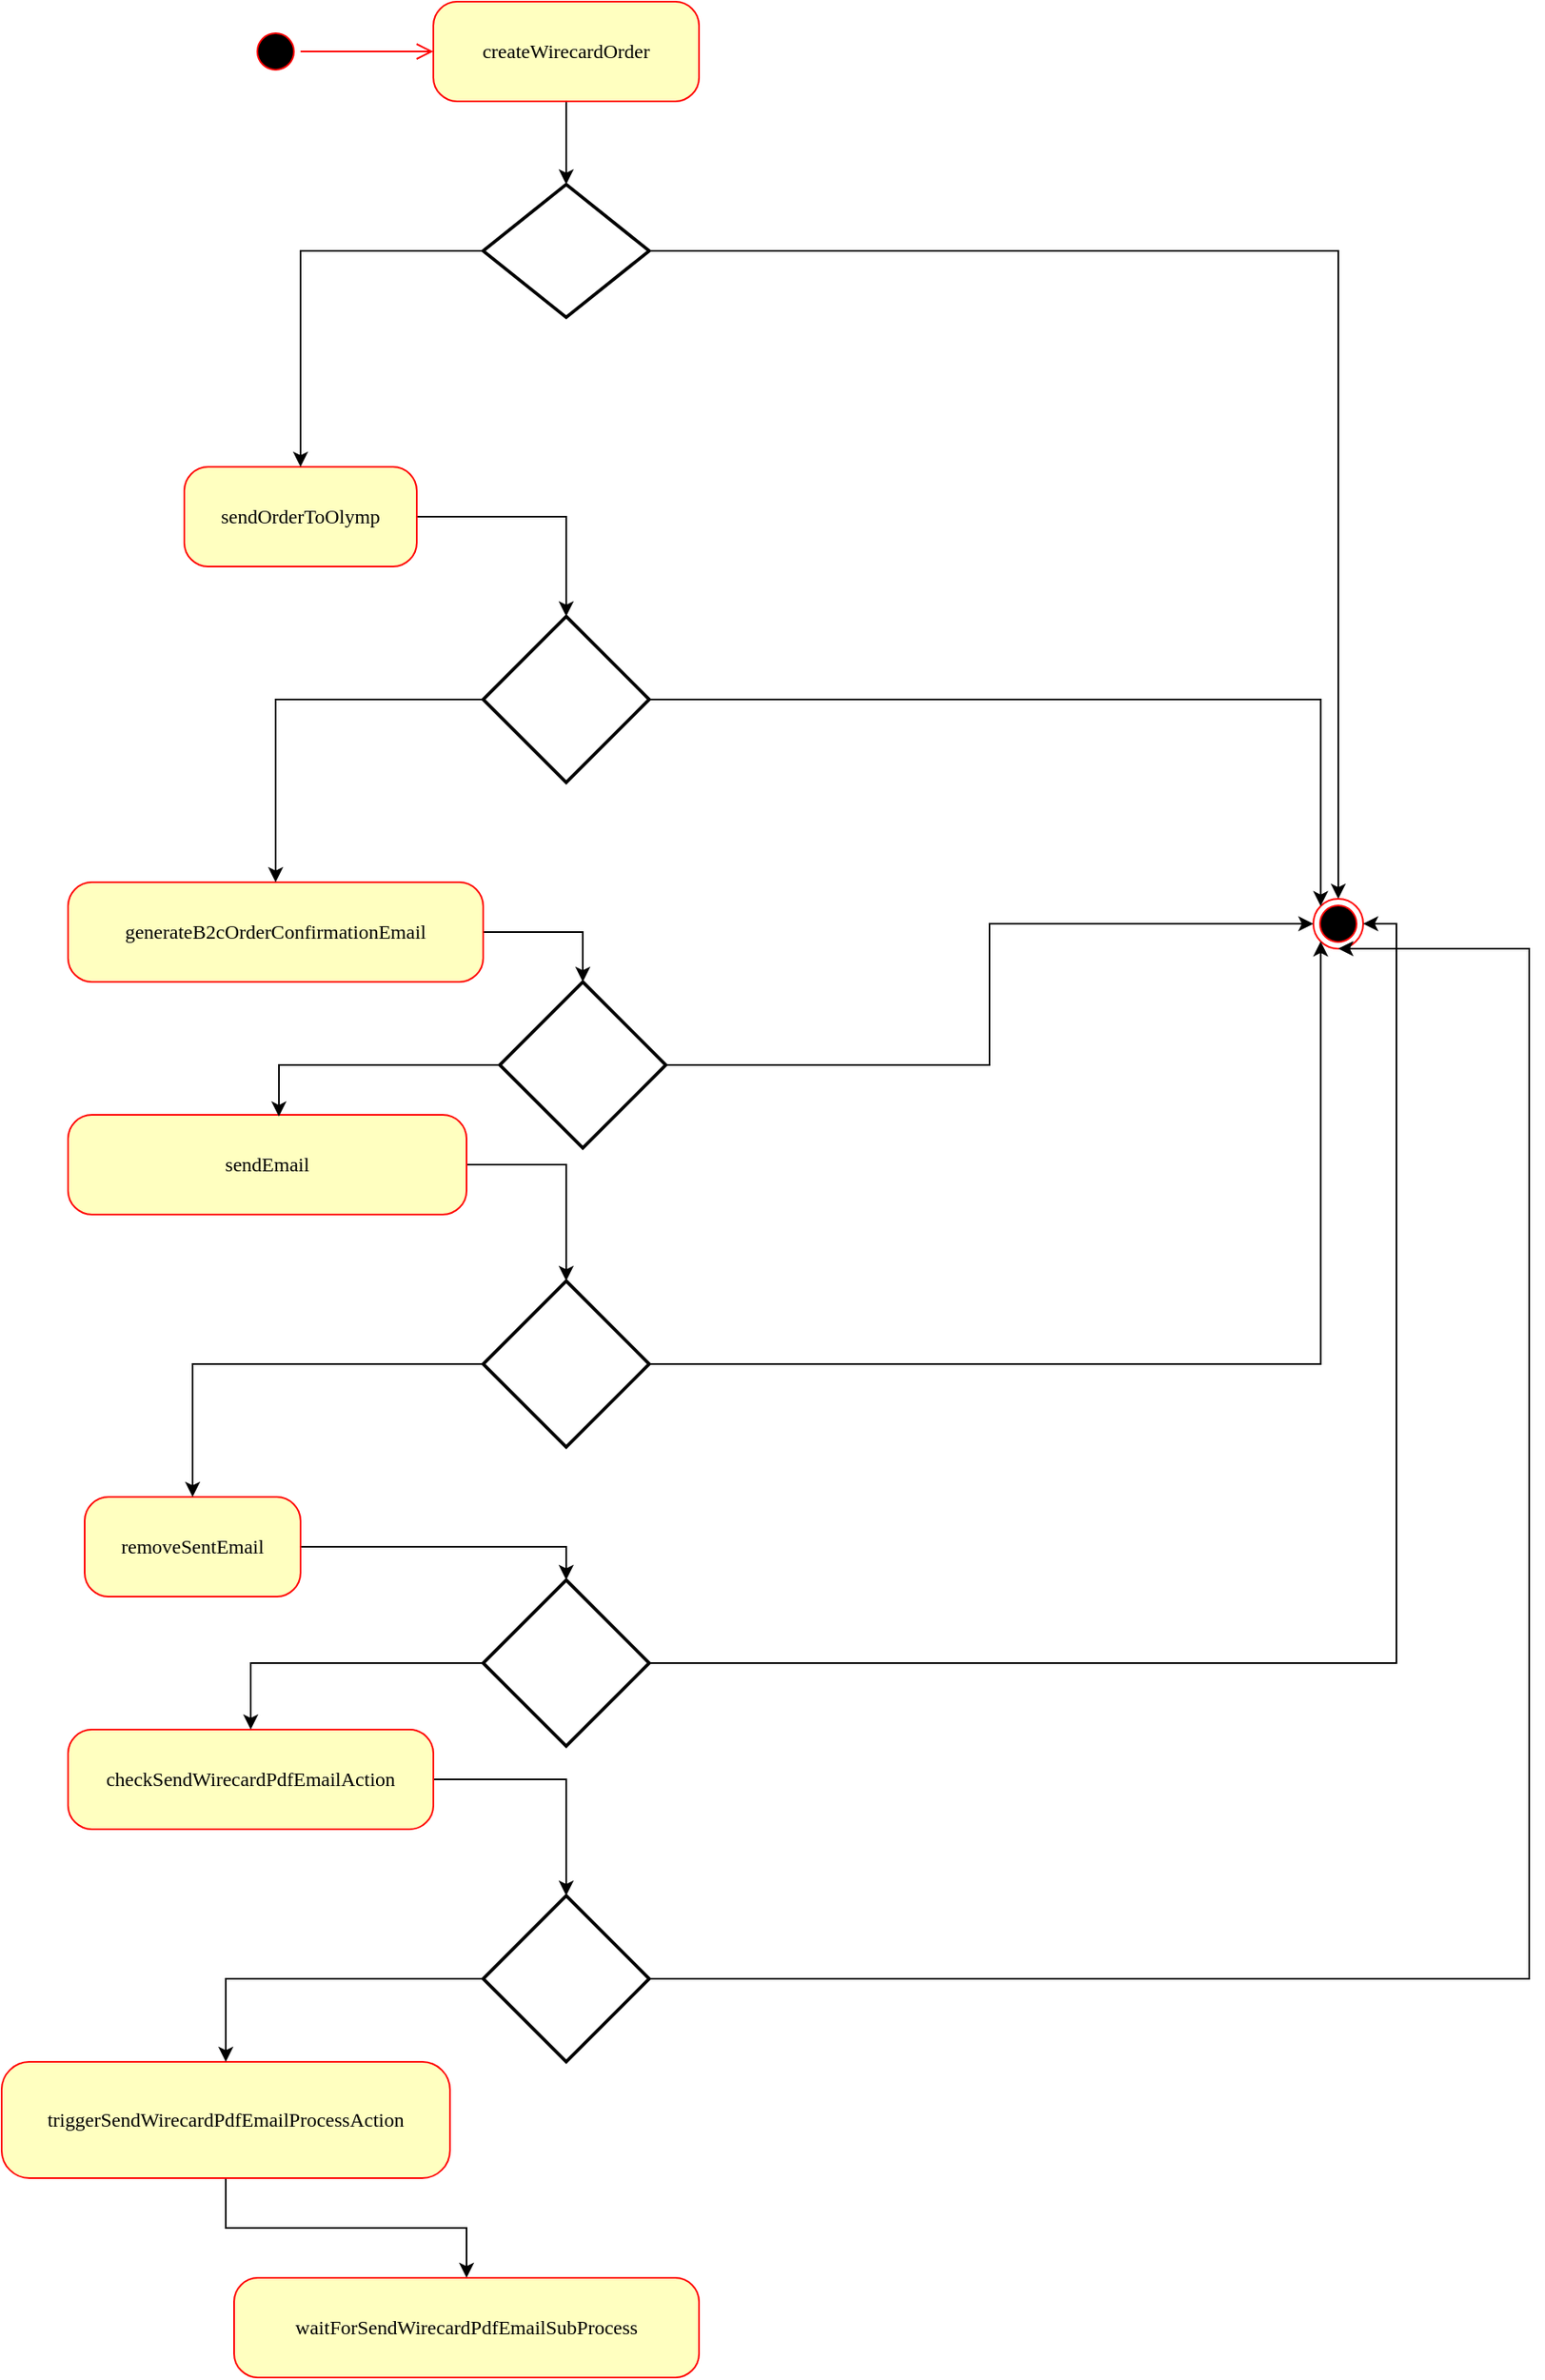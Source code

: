 <mxfile version="20.0.4" type="github">
  <diagram name="Page-1" id="58cdce13-f638-feb5-8d6f-7d28b1aa9fa0">
    <mxGraphModel dx="3166" dy="1155" grid="1" gridSize="10" guides="1" tooltips="1" connect="1" arrows="1" fold="1" page="1" pageScale="1" pageWidth="1100" pageHeight="850" background="none" math="0" shadow="0">
      <root>
        <mxCell id="0" />
        <mxCell id="1" parent="0" />
        <mxCell id="382b91b5511bd0f7-1" value="" style="ellipse;html=1;shape=startState;fillColor=#000000;strokeColor=#ff0000;rounded=1;shadow=0;comic=0;labelBackgroundColor=none;fontFamily=Verdana;fontSize=12;fontColor=#000000;align=center;direction=south;" parent="1" vertex="1">
          <mxGeometry x="130" y="135" width="30" height="30" as="geometry" />
        </mxCell>
        <mxCell id="6KI7RrnHpVsFwjjmGo_1-18" style="edgeStyle=orthogonalEdgeStyle;rounded=0;orthogonalLoop=1;jettySize=auto;html=1;entryX=0.5;entryY=0;entryDx=0;entryDy=0;entryPerimeter=0;" edge="1" parent="1" source="382b91b5511bd0f7-5" target="6KI7RrnHpVsFwjjmGo_1-17">
          <mxGeometry relative="1" as="geometry" />
        </mxCell>
        <mxCell id="382b91b5511bd0f7-5" value="generateB2cOrderConfirmationEmail" style="rounded=1;whiteSpace=wrap;html=1;arcSize=24;fillColor=#ffffc0;strokeColor=#ff0000;shadow=0;comic=0;labelBackgroundColor=none;fontFamily=Verdana;fontSize=12;fontColor=#000000;align=center;" parent="1" vertex="1">
          <mxGeometry x="20" y="650" width="250" height="60" as="geometry" />
        </mxCell>
        <mxCell id="6KI7RrnHpVsFwjjmGo_1-7" style="edgeStyle=orthogonalEdgeStyle;rounded=0;orthogonalLoop=1;jettySize=auto;html=1;entryX=0.5;entryY=0;entryDx=0;entryDy=0;entryPerimeter=0;" edge="1" parent="1" source="382b91b5511bd0f7-6" target="6KI7RrnHpVsFwjjmGo_1-5">
          <mxGeometry relative="1" as="geometry" />
        </mxCell>
        <mxCell id="382b91b5511bd0f7-6" value="createWirecardOrder" style="rounded=1;whiteSpace=wrap;html=1;arcSize=24;fillColor=#ffffc0;strokeColor=#ff0000;shadow=0;comic=0;labelBackgroundColor=none;fontFamily=Verdana;fontSize=12;fontColor=#000000;align=center;" parent="1" vertex="1">
          <mxGeometry x="240" y="120" width="160" height="60" as="geometry" />
        </mxCell>
        <mxCell id="6KI7RrnHpVsFwjjmGo_1-13" value="" style="edgeStyle=orthogonalEdgeStyle;rounded=0;orthogonalLoop=1;jettySize=auto;html=1;" edge="1" parent="1" source="382b91b5511bd0f7-7" target="6KI7RrnHpVsFwjjmGo_1-11">
          <mxGeometry relative="1" as="geometry" />
        </mxCell>
        <mxCell id="382b91b5511bd0f7-7" value="sendOrderToOlymp" style="rounded=1;whiteSpace=wrap;html=1;arcSize=24;fillColor=#ffffc0;strokeColor=#ff0000;shadow=0;comic=0;labelBackgroundColor=none;fontFamily=Verdana;fontSize=12;fontColor=#000000;align=center;" parent="1" vertex="1">
          <mxGeometry x="90" y="400" width="140" height="60" as="geometry" />
        </mxCell>
        <mxCell id="6KI7RrnHpVsFwjjmGo_1-24" style="edgeStyle=orthogonalEdgeStyle;rounded=0;orthogonalLoop=1;jettySize=auto;html=1;entryX=0.5;entryY=0;entryDx=0;entryDy=0;entryPerimeter=0;" edge="1" parent="1" source="382b91b5511bd0f7-9" target="6KI7RrnHpVsFwjjmGo_1-23">
          <mxGeometry relative="1" as="geometry" />
        </mxCell>
        <mxCell id="382b91b5511bd0f7-9" value="removeSentEmail" style="rounded=1;whiteSpace=wrap;html=1;arcSize=24;fillColor=#ffffc0;strokeColor=#ff0000;shadow=0;comic=0;labelBackgroundColor=none;fontFamily=Verdana;fontSize=12;fontColor=#000000;align=center;" parent="1" vertex="1">
          <mxGeometry x="30" y="1020" width="130" height="60" as="geometry" />
        </mxCell>
        <mxCell id="6KI7RrnHpVsFwjjmGo_1-21" style="edgeStyle=orthogonalEdgeStyle;rounded=0;orthogonalLoop=1;jettySize=auto;html=1;entryX=0.5;entryY=0;entryDx=0;entryDy=0;entryPerimeter=0;" edge="1" parent="1" source="382b91b5511bd0f7-10" target="6KI7RrnHpVsFwjjmGo_1-20">
          <mxGeometry relative="1" as="geometry" />
        </mxCell>
        <mxCell id="382b91b5511bd0f7-10" value="sendEmail" style="rounded=1;whiteSpace=wrap;html=1;arcSize=24;fillColor=#ffffc0;strokeColor=#ff0000;shadow=0;comic=0;labelBackgroundColor=none;fontFamily=Verdana;fontSize=12;fontColor=#000000;align=center;" parent="1" vertex="1">
          <mxGeometry x="20" y="790" width="240" height="60" as="geometry" />
        </mxCell>
        <mxCell id="2a3bc250acf0617d-9" style="edgeStyle=orthogonalEdgeStyle;html=1;labelBackgroundColor=none;endArrow=open;endSize=8;strokeColor=#ff0000;fontFamily=Verdana;fontSize=12;align=left;" parent="1" source="382b91b5511bd0f7-1" target="382b91b5511bd0f7-6" edge="1">
          <mxGeometry relative="1" as="geometry" />
        </mxCell>
        <mxCell id="6KI7RrnHpVsFwjjmGo_1-27" style="edgeStyle=orthogonalEdgeStyle;rounded=0;orthogonalLoop=1;jettySize=auto;html=1;entryX=0.5;entryY=0;entryDx=0;entryDy=0;entryPerimeter=0;" edge="1" parent="1" source="6KI7RrnHpVsFwjjmGo_1-2" target="6KI7RrnHpVsFwjjmGo_1-26">
          <mxGeometry relative="1" as="geometry" />
        </mxCell>
        <mxCell id="6KI7RrnHpVsFwjjmGo_1-2" value="checkSendWirecardPdfEmailAction" style="rounded=1;whiteSpace=wrap;html=1;arcSize=24;fillColor=#ffffc0;strokeColor=#ff0000;shadow=0;comic=0;labelBackgroundColor=none;fontFamily=Verdana;fontSize=12;fontColor=#000000;align=center;" vertex="1" parent="1">
          <mxGeometry x="20" y="1160" width="220" height="60" as="geometry" />
        </mxCell>
        <mxCell id="6KI7RrnHpVsFwjjmGo_1-29" style="edgeStyle=orthogonalEdgeStyle;rounded=0;orthogonalLoop=1;jettySize=auto;html=1;" edge="1" parent="1" source="6KI7RrnHpVsFwjjmGo_1-3" target="6KI7RrnHpVsFwjjmGo_1-4">
          <mxGeometry relative="1" as="geometry" />
        </mxCell>
        <mxCell id="6KI7RrnHpVsFwjjmGo_1-3" value="triggerSendWirecardPdfEmailProcessAction" style="rounded=1;whiteSpace=wrap;html=1;arcSize=24;fillColor=#ffffc0;strokeColor=#ff0000;shadow=0;comic=0;labelBackgroundColor=none;fontFamily=Verdana;fontSize=12;fontColor=#000000;align=center;" vertex="1" parent="1">
          <mxGeometry x="-20" y="1360" width="270" height="70" as="geometry" />
        </mxCell>
        <mxCell id="6KI7RrnHpVsFwjjmGo_1-4" value="waitForSendWirecardPdfEmailSubProcess" style="rounded=1;whiteSpace=wrap;html=1;arcSize=24;fillColor=#ffffc0;strokeColor=#ff0000;shadow=0;comic=0;labelBackgroundColor=none;fontFamily=Verdana;fontSize=12;fontColor=#000000;align=center;" vertex="1" parent="1">
          <mxGeometry x="120" y="1490" width="280" height="60" as="geometry" />
        </mxCell>
        <mxCell id="6KI7RrnHpVsFwjjmGo_1-16" style="edgeStyle=orthogonalEdgeStyle;rounded=0;orthogonalLoop=1;jettySize=auto;html=1;entryX=0.5;entryY=0;entryDx=0;entryDy=0;" edge="1" parent="1" source="6KI7RrnHpVsFwjjmGo_1-5" target="382b91b5511bd0f7-7">
          <mxGeometry relative="1" as="geometry" />
        </mxCell>
        <mxCell id="6KI7RrnHpVsFwjjmGo_1-31" style="edgeStyle=orthogonalEdgeStyle;rounded=0;orthogonalLoop=1;jettySize=auto;html=1;entryX=0.5;entryY=0;entryDx=0;entryDy=0;" edge="1" parent="1" source="6KI7RrnHpVsFwjjmGo_1-5" target="6KI7RrnHpVsFwjjmGo_1-8">
          <mxGeometry relative="1" as="geometry" />
        </mxCell>
        <mxCell id="6KI7RrnHpVsFwjjmGo_1-5" value="" style="strokeWidth=2;html=1;shape=mxgraph.flowchart.decision;whiteSpace=wrap;" vertex="1" parent="1">
          <mxGeometry x="270" y="230" width="100" height="80" as="geometry" />
        </mxCell>
        <mxCell id="6KI7RrnHpVsFwjjmGo_1-8" value="" style="ellipse;html=1;shape=endState;fillColor=#000000;strokeColor=#ff0000;" vertex="1" parent="1">
          <mxGeometry x="770" y="660" width="30" height="30" as="geometry" />
        </mxCell>
        <mxCell id="6KI7RrnHpVsFwjjmGo_1-15" style="edgeStyle=orthogonalEdgeStyle;rounded=0;orthogonalLoop=1;jettySize=auto;html=1;entryX=0.5;entryY=0;entryDx=0;entryDy=0;exitX=0;exitY=0.5;exitDx=0;exitDy=0;exitPerimeter=0;" edge="1" parent="1" source="6KI7RrnHpVsFwjjmGo_1-11" target="382b91b5511bd0f7-5">
          <mxGeometry relative="1" as="geometry">
            <Array as="points">
              <mxPoint x="145" y="540" />
            </Array>
          </mxGeometry>
        </mxCell>
        <mxCell id="6KI7RrnHpVsFwjjmGo_1-32" style="edgeStyle=orthogonalEdgeStyle;rounded=0;orthogonalLoop=1;jettySize=auto;html=1;entryX=0;entryY=0;entryDx=0;entryDy=0;" edge="1" parent="1" source="6KI7RrnHpVsFwjjmGo_1-11" target="6KI7RrnHpVsFwjjmGo_1-8">
          <mxGeometry relative="1" as="geometry" />
        </mxCell>
        <mxCell id="6KI7RrnHpVsFwjjmGo_1-11" value="" style="strokeWidth=2;html=1;shape=mxgraph.flowchart.decision;whiteSpace=wrap;" vertex="1" parent="1">
          <mxGeometry x="270" y="490" width="100" height="100" as="geometry" />
        </mxCell>
        <mxCell id="6KI7RrnHpVsFwjjmGo_1-19" style="edgeStyle=orthogonalEdgeStyle;rounded=0;orthogonalLoop=1;jettySize=auto;html=1;entryX=0.529;entryY=0.017;entryDx=0;entryDy=0;entryPerimeter=0;" edge="1" parent="1" source="6KI7RrnHpVsFwjjmGo_1-17" target="382b91b5511bd0f7-10">
          <mxGeometry relative="1" as="geometry" />
        </mxCell>
        <mxCell id="6KI7RrnHpVsFwjjmGo_1-33" style="edgeStyle=orthogonalEdgeStyle;rounded=0;orthogonalLoop=1;jettySize=auto;html=1;entryX=0;entryY=0.5;entryDx=0;entryDy=0;" edge="1" parent="1" source="6KI7RrnHpVsFwjjmGo_1-17" target="6KI7RrnHpVsFwjjmGo_1-8">
          <mxGeometry relative="1" as="geometry" />
        </mxCell>
        <mxCell id="6KI7RrnHpVsFwjjmGo_1-17" value="" style="strokeWidth=2;html=1;shape=mxgraph.flowchart.decision;whiteSpace=wrap;" vertex="1" parent="1">
          <mxGeometry x="280" y="710" width="100" height="100" as="geometry" />
        </mxCell>
        <mxCell id="6KI7RrnHpVsFwjjmGo_1-22" style="edgeStyle=orthogonalEdgeStyle;rounded=0;orthogonalLoop=1;jettySize=auto;html=1;entryX=0.5;entryY=0;entryDx=0;entryDy=0;" edge="1" parent="1" source="6KI7RrnHpVsFwjjmGo_1-20" target="382b91b5511bd0f7-9">
          <mxGeometry relative="1" as="geometry" />
        </mxCell>
        <mxCell id="6KI7RrnHpVsFwjjmGo_1-34" style="edgeStyle=orthogonalEdgeStyle;rounded=0;orthogonalLoop=1;jettySize=auto;html=1;entryX=0;entryY=1;entryDx=0;entryDy=0;" edge="1" parent="1" source="6KI7RrnHpVsFwjjmGo_1-20" target="6KI7RrnHpVsFwjjmGo_1-8">
          <mxGeometry relative="1" as="geometry">
            <Array as="points">
              <mxPoint x="774" y="940" />
            </Array>
          </mxGeometry>
        </mxCell>
        <mxCell id="6KI7RrnHpVsFwjjmGo_1-20" value="" style="strokeWidth=2;html=1;shape=mxgraph.flowchart.decision;whiteSpace=wrap;" vertex="1" parent="1">
          <mxGeometry x="270" y="890" width="100" height="100" as="geometry" />
        </mxCell>
        <mxCell id="6KI7RrnHpVsFwjjmGo_1-25" style="edgeStyle=orthogonalEdgeStyle;rounded=0;orthogonalLoop=1;jettySize=auto;html=1;entryX=0.5;entryY=0;entryDx=0;entryDy=0;" edge="1" parent="1" source="6KI7RrnHpVsFwjjmGo_1-23" target="6KI7RrnHpVsFwjjmGo_1-2">
          <mxGeometry relative="1" as="geometry" />
        </mxCell>
        <mxCell id="6KI7RrnHpVsFwjjmGo_1-35" style="edgeStyle=orthogonalEdgeStyle;rounded=0;orthogonalLoop=1;jettySize=auto;html=1;entryX=1;entryY=0.5;entryDx=0;entryDy=0;" edge="1" parent="1" source="6KI7RrnHpVsFwjjmGo_1-23" target="6KI7RrnHpVsFwjjmGo_1-8">
          <mxGeometry relative="1" as="geometry" />
        </mxCell>
        <mxCell id="6KI7RrnHpVsFwjjmGo_1-23" value="" style="strokeWidth=2;html=1;shape=mxgraph.flowchart.decision;whiteSpace=wrap;" vertex="1" parent="1">
          <mxGeometry x="270" y="1070" width="100" height="100" as="geometry" />
        </mxCell>
        <mxCell id="6KI7RrnHpVsFwjjmGo_1-28" style="edgeStyle=orthogonalEdgeStyle;rounded=0;orthogonalLoop=1;jettySize=auto;html=1;entryX=0.5;entryY=0;entryDx=0;entryDy=0;" edge="1" parent="1" source="6KI7RrnHpVsFwjjmGo_1-26" target="6KI7RrnHpVsFwjjmGo_1-3">
          <mxGeometry relative="1" as="geometry" />
        </mxCell>
        <mxCell id="6KI7RrnHpVsFwjjmGo_1-36" style="edgeStyle=orthogonalEdgeStyle;rounded=0;orthogonalLoop=1;jettySize=auto;html=1;entryX=0.5;entryY=1;entryDx=0;entryDy=0;" edge="1" parent="1" source="6KI7RrnHpVsFwjjmGo_1-26" target="6KI7RrnHpVsFwjjmGo_1-8">
          <mxGeometry relative="1" as="geometry">
            <Array as="points">
              <mxPoint x="900" y="1310" />
              <mxPoint x="900" y="690" />
            </Array>
          </mxGeometry>
        </mxCell>
        <mxCell id="6KI7RrnHpVsFwjjmGo_1-26" value="" style="strokeWidth=2;html=1;shape=mxgraph.flowchart.decision;whiteSpace=wrap;" vertex="1" parent="1">
          <mxGeometry x="270" y="1260" width="100" height="100" as="geometry" />
        </mxCell>
      </root>
    </mxGraphModel>
  </diagram>
</mxfile>
